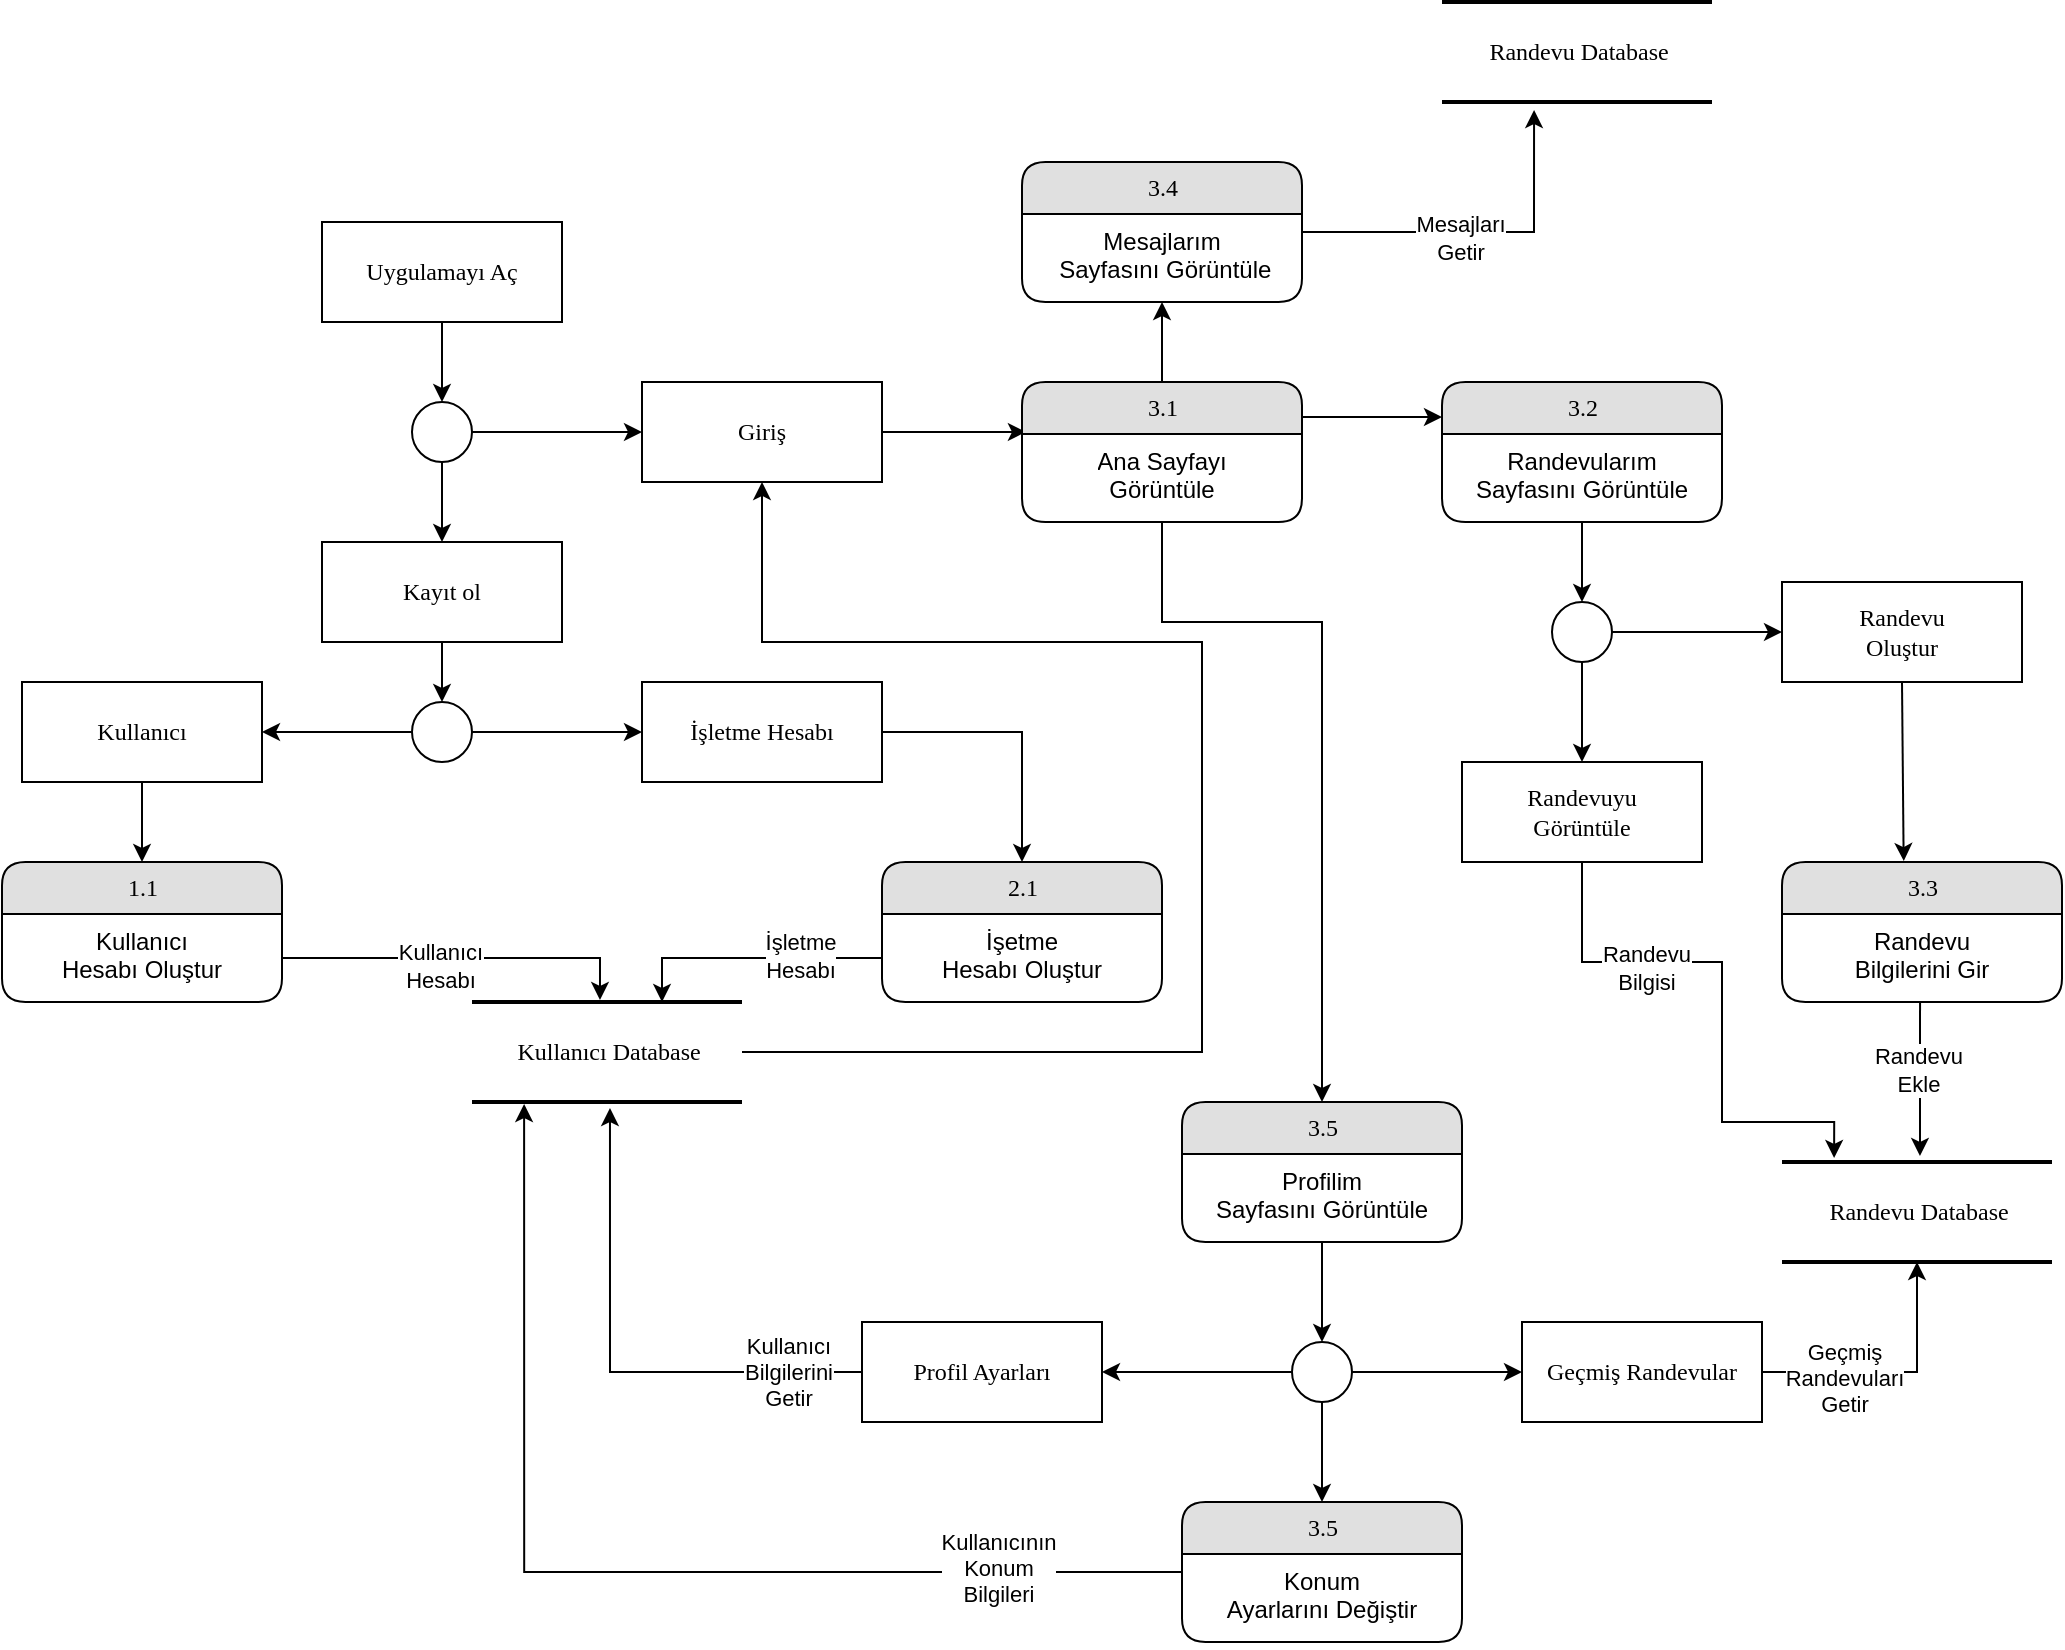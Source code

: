 <mxfile version="20.7.4" type="github">
  <diagram name="Page-1" id="52a04d89-c75d-2922-d76d-85b35f80e030">
    <mxGraphModel dx="1363" dy="964" grid="1" gridSize="10" guides="1" tooltips="1" connect="1" arrows="1" fold="1" page="1" pageScale="1" pageWidth="1100" pageHeight="850" background="none" math="0" shadow="0">
      <root>
        <mxCell id="0" />
        <mxCell id="1" parent="0" />
        <mxCell id="FTzTcHcbSiRd5QsFJjlT-3" style="edgeStyle=orthogonalEdgeStyle;rounded=0;jumpStyle=arc;orthogonalLoop=1;jettySize=auto;html=1;entryX=0.5;entryY=0;entryDx=0;entryDy=0;" edge="1" parent="1" source="FTzTcHcbSiRd5QsFJjlT-1" target="FTzTcHcbSiRd5QsFJjlT-2">
          <mxGeometry relative="1" as="geometry" />
        </mxCell>
        <mxCell id="FTzTcHcbSiRd5QsFJjlT-1" value="Kayıt ol" style="whiteSpace=wrap;html=1;rounded=0;shadow=0;comic=0;labelBackgroundColor=none;strokeWidth=1;fontFamily=Verdana;fontSize=12;align=center;" vertex="1" parent="1">
          <mxGeometry x="160" y="280" width="120" height="50" as="geometry" />
        </mxCell>
        <mxCell id="FTzTcHcbSiRd5QsFJjlT-5" style="edgeStyle=orthogonalEdgeStyle;rounded=0;jumpStyle=arc;orthogonalLoop=1;jettySize=auto;html=1;entryX=0;entryY=0.5;entryDx=0;entryDy=0;" edge="1" parent="1" source="FTzTcHcbSiRd5QsFJjlT-2" target="FTzTcHcbSiRd5QsFJjlT-4">
          <mxGeometry relative="1" as="geometry" />
        </mxCell>
        <mxCell id="FTzTcHcbSiRd5QsFJjlT-7" style="edgeStyle=orthogonalEdgeStyle;rounded=0;jumpStyle=arc;orthogonalLoop=1;jettySize=auto;html=1;entryX=1;entryY=0.5;entryDx=0;entryDy=0;" edge="1" parent="1" source="FTzTcHcbSiRd5QsFJjlT-2" target="FTzTcHcbSiRd5QsFJjlT-6">
          <mxGeometry relative="1" as="geometry" />
        </mxCell>
        <mxCell id="FTzTcHcbSiRd5QsFJjlT-2" value="" style="ellipse;whiteSpace=wrap;html=1;rounded=1;shadow=0;comic=0;labelBackgroundColor=none;strokeWidth=1;fontFamily=Verdana;fontSize=12;align=center;" vertex="1" parent="1">
          <mxGeometry x="205" y="360" width="30" height="30" as="geometry" />
        </mxCell>
        <mxCell id="FTzTcHcbSiRd5QsFJjlT-24" style="edgeStyle=orthogonalEdgeStyle;rounded=0;jumpStyle=arc;orthogonalLoop=1;jettySize=auto;html=1;entryX=0.5;entryY=0;entryDx=0;entryDy=0;exitX=1;exitY=0.5;exitDx=0;exitDy=0;" edge="1" parent="1" source="FTzTcHcbSiRd5QsFJjlT-4" target="FTzTcHcbSiRd5QsFJjlT-22">
          <mxGeometry relative="1" as="geometry" />
        </mxCell>
        <mxCell id="FTzTcHcbSiRd5QsFJjlT-4" value="İşletme Hesabı" style="whiteSpace=wrap;html=1;rounded=0;shadow=0;comic=0;labelBackgroundColor=none;strokeWidth=1;fontFamily=Verdana;fontSize=12;align=center;" vertex="1" parent="1">
          <mxGeometry x="320" y="350" width="120" height="50" as="geometry" />
        </mxCell>
        <mxCell id="FTzTcHcbSiRd5QsFJjlT-11" style="edgeStyle=orthogonalEdgeStyle;rounded=0;jumpStyle=arc;orthogonalLoop=1;jettySize=auto;html=1;entryX=0.5;entryY=0;entryDx=0;entryDy=0;" edge="1" parent="1" source="FTzTcHcbSiRd5QsFJjlT-6" target="FTzTcHcbSiRd5QsFJjlT-9">
          <mxGeometry relative="1" as="geometry" />
        </mxCell>
        <mxCell id="FTzTcHcbSiRd5QsFJjlT-6" value="Kullanıcı" style="whiteSpace=wrap;html=1;rounded=0;shadow=0;comic=0;labelBackgroundColor=none;strokeWidth=1;fontFamily=Verdana;fontSize=12;align=center;" vertex="1" parent="1">
          <mxGeometry x="10" y="350" width="120" height="50" as="geometry" />
        </mxCell>
        <mxCell id="FTzTcHcbSiRd5QsFJjlT-9" value="1.1" style="swimlane;html=1;fontStyle=0;childLayout=stackLayout;horizontal=1;startSize=26;fillColor=#e0e0e0;horizontalStack=0;resizeParent=1;resizeLast=0;collapsible=1;marginBottom=0;swimlaneFillColor=#ffffff;align=center;rounded=1;shadow=0;comic=0;labelBackgroundColor=none;strokeWidth=1;fontFamily=Verdana;fontSize=12" vertex="1" parent="1">
          <mxGeometry y="440" width="140" height="70" as="geometry" />
        </mxCell>
        <mxCell id="FTzTcHcbSiRd5QsFJjlT-10" value="Kullanıcı&lt;br&gt;Hesabı Oluştur" style="text;html=1;strokeColor=none;fillColor=none;spacingLeft=4;spacingRight=4;whiteSpace=wrap;overflow=hidden;rotatable=0;points=[[0,0.5],[1,0.5]];portConstraint=eastwest;align=center;" vertex="1" parent="FTzTcHcbSiRd5QsFJjlT-9">
          <mxGeometry y="26" width="140" height="44" as="geometry" />
        </mxCell>
        <mxCell id="FTzTcHcbSiRd5QsFJjlT-14" style="edgeStyle=orthogonalEdgeStyle;rounded=0;jumpStyle=arc;orthogonalLoop=1;jettySize=auto;html=1;entryX=0.5;entryY=0;entryDx=0;entryDy=0;" edge="1" parent="1" source="FTzTcHcbSiRd5QsFJjlT-12" target="FTzTcHcbSiRd5QsFJjlT-13">
          <mxGeometry relative="1" as="geometry" />
        </mxCell>
        <mxCell id="FTzTcHcbSiRd5QsFJjlT-12" value="Uygulamayı Aç" style="whiteSpace=wrap;html=1;rounded=0;shadow=0;comic=0;labelBackgroundColor=none;strokeWidth=1;fontFamily=Verdana;fontSize=12;align=center;" vertex="1" parent="1">
          <mxGeometry x="160" y="120" width="120" height="50" as="geometry" />
        </mxCell>
        <mxCell id="FTzTcHcbSiRd5QsFJjlT-15" style="edgeStyle=orthogonalEdgeStyle;rounded=0;jumpStyle=arc;orthogonalLoop=1;jettySize=auto;html=1;entryX=0.5;entryY=0;entryDx=0;entryDy=0;" edge="1" parent="1" source="FTzTcHcbSiRd5QsFJjlT-13" target="FTzTcHcbSiRd5QsFJjlT-1">
          <mxGeometry relative="1" as="geometry" />
        </mxCell>
        <mxCell id="FTzTcHcbSiRd5QsFJjlT-16" style="edgeStyle=orthogonalEdgeStyle;rounded=0;jumpStyle=arc;orthogonalLoop=1;jettySize=auto;html=1;entryX=0;entryY=0.5;entryDx=0;entryDy=0;" edge="1" parent="1" source="FTzTcHcbSiRd5QsFJjlT-13" target="FTzTcHcbSiRd5QsFJjlT-18">
          <mxGeometry relative="1" as="geometry">
            <mxPoint x="340" y="225" as="targetPoint" />
          </mxGeometry>
        </mxCell>
        <mxCell id="FTzTcHcbSiRd5QsFJjlT-13" value="" style="ellipse;whiteSpace=wrap;html=1;rounded=1;shadow=0;comic=0;labelBackgroundColor=none;strokeWidth=1;fontFamily=Verdana;fontSize=12;align=center;" vertex="1" parent="1">
          <mxGeometry x="205" y="210" width="30" height="30" as="geometry" />
        </mxCell>
        <mxCell id="FTzTcHcbSiRd5QsFJjlT-17" value="Kayıt ol" style="whiteSpace=wrap;html=1;rounded=0;shadow=0;comic=0;labelBackgroundColor=none;strokeWidth=1;fontFamily=Verdana;fontSize=12;align=center;" vertex="1" parent="1">
          <mxGeometry x="160" y="280" width="120" height="50" as="geometry" />
        </mxCell>
        <mxCell id="FTzTcHcbSiRd5QsFJjlT-30" style="edgeStyle=orthogonalEdgeStyle;rounded=0;jumpStyle=arc;orthogonalLoop=1;jettySize=auto;html=1;entryX=0.014;entryY=0.357;entryDx=0;entryDy=0;entryPerimeter=0;" edge="1" parent="1" source="FTzTcHcbSiRd5QsFJjlT-18" target="FTzTcHcbSiRd5QsFJjlT-28">
          <mxGeometry relative="1" as="geometry" />
        </mxCell>
        <mxCell id="FTzTcHcbSiRd5QsFJjlT-18" value="Giriş" style="whiteSpace=wrap;html=1;rounded=0;shadow=0;comic=0;labelBackgroundColor=none;strokeWidth=1;fontFamily=Verdana;fontSize=12;align=center;" vertex="1" parent="1">
          <mxGeometry x="320" y="200" width="120" height="50" as="geometry" />
        </mxCell>
        <mxCell id="FTzTcHcbSiRd5QsFJjlT-46" style="edgeStyle=orthogonalEdgeStyle;rounded=0;jumpStyle=arc;orthogonalLoop=1;jettySize=auto;html=1;entryX=0.5;entryY=1;entryDx=0;entryDy=0;" edge="1" parent="1" source="FTzTcHcbSiRd5QsFJjlT-19" target="FTzTcHcbSiRd5QsFJjlT-18">
          <mxGeometry relative="1" as="geometry">
            <Array as="points">
              <mxPoint x="600" y="535" />
              <mxPoint x="600" y="330" />
              <mxPoint x="380" y="330" />
            </Array>
          </mxGeometry>
        </mxCell>
        <mxCell id="FTzTcHcbSiRd5QsFJjlT-19" value="Kullanıcı Database" style="html=1;rounded=0;shadow=0;comic=0;labelBackgroundColor=none;strokeWidth=2;fontFamily=Verdana;fontSize=12;align=center;shape=mxgraph.ios7ui.horLines;" vertex="1" parent="1">
          <mxGeometry x="235" y="510" width="135" height="50" as="geometry" />
        </mxCell>
        <mxCell id="FTzTcHcbSiRd5QsFJjlT-20" style="edgeStyle=orthogonalEdgeStyle;rounded=0;jumpStyle=arc;orthogonalLoop=1;jettySize=auto;html=1;entryX=0.474;entryY=-0.02;entryDx=0;entryDy=0;entryPerimeter=0;" edge="1" parent="1" source="FTzTcHcbSiRd5QsFJjlT-10" target="FTzTcHcbSiRd5QsFJjlT-19">
          <mxGeometry relative="1" as="geometry" />
        </mxCell>
        <mxCell id="FTzTcHcbSiRd5QsFJjlT-45" value="Kullanıcı &lt;br&gt;Hesabı" style="edgeLabel;html=1;align=center;verticalAlign=middle;resizable=0;points=[];" vertex="1" connectable="0" parent="FTzTcHcbSiRd5QsFJjlT-20">
          <mxGeometry x="-0.126" y="-4" relative="1" as="geometry">
            <mxPoint as="offset" />
          </mxGeometry>
        </mxCell>
        <mxCell id="FTzTcHcbSiRd5QsFJjlT-22" value="2.1" style="swimlane;html=1;fontStyle=0;childLayout=stackLayout;horizontal=1;startSize=26;fillColor=#e0e0e0;horizontalStack=0;resizeParent=1;resizeLast=0;collapsible=1;marginBottom=0;swimlaneFillColor=#ffffff;align=center;rounded=1;shadow=0;comic=0;labelBackgroundColor=none;strokeWidth=1;fontFamily=Verdana;fontSize=12" vertex="1" parent="1">
          <mxGeometry x="440" y="440" width="140" height="70" as="geometry" />
        </mxCell>
        <mxCell id="FTzTcHcbSiRd5QsFJjlT-23" value="İşetme&lt;br&gt;Hesabı Oluştur" style="text;html=1;strokeColor=none;fillColor=none;spacingLeft=4;spacingRight=4;whiteSpace=wrap;overflow=hidden;rotatable=0;points=[[0,0.5],[1,0.5]];portConstraint=eastwest;align=center;" vertex="1" parent="FTzTcHcbSiRd5QsFJjlT-22">
          <mxGeometry y="26" width="140" height="44" as="geometry" />
        </mxCell>
        <mxCell id="FTzTcHcbSiRd5QsFJjlT-25" style="edgeStyle=orthogonalEdgeStyle;rounded=0;jumpStyle=arc;orthogonalLoop=1;jettySize=auto;html=1;" edge="1" parent="1" source="FTzTcHcbSiRd5QsFJjlT-23">
          <mxGeometry relative="1" as="geometry">
            <mxPoint x="330" y="510" as="targetPoint" />
            <Array as="points">
              <mxPoint x="330" y="488" />
            </Array>
          </mxGeometry>
        </mxCell>
        <mxCell id="FTzTcHcbSiRd5QsFJjlT-44" value="İşletme&lt;br&gt;Hesabı" style="edgeLabel;html=1;align=center;verticalAlign=middle;resizable=0;points=[];" vertex="1" connectable="0" parent="FTzTcHcbSiRd5QsFJjlT-25">
          <mxGeometry x="-0.379" y="-1" relative="1" as="geometry">
            <mxPoint as="offset" />
          </mxGeometry>
        </mxCell>
        <mxCell id="FTzTcHcbSiRd5QsFJjlT-34" style="edgeStyle=orthogonalEdgeStyle;rounded=0;jumpStyle=arc;orthogonalLoop=1;jettySize=auto;html=1;exitX=1;exitY=0.25;exitDx=0;exitDy=0;entryX=0;entryY=0.25;entryDx=0;entryDy=0;" edge="1" parent="1" source="FTzTcHcbSiRd5QsFJjlT-28" target="FTzTcHcbSiRd5QsFJjlT-31">
          <mxGeometry relative="1" as="geometry" />
        </mxCell>
        <mxCell id="FTzTcHcbSiRd5QsFJjlT-57" style="edgeStyle=orthogonalEdgeStyle;rounded=0;jumpStyle=arc;orthogonalLoop=1;jettySize=auto;html=1;" edge="1" parent="1" source="FTzTcHcbSiRd5QsFJjlT-28" target="FTzTcHcbSiRd5QsFJjlT-55">
          <mxGeometry relative="1" as="geometry" />
        </mxCell>
        <mxCell id="FTzTcHcbSiRd5QsFJjlT-66" style="edgeStyle=orthogonalEdgeStyle;rounded=0;jumpStyle=arc;orthogonalLoop=1;jettySize=auto;html=1;entryX=0.5;entryY=0;entryDx=0;entryDy=0;" edge="1" parent="1" source="FTzTcHcbSiRd5QsFJjlT-28" target="FTzTcHcbSiRd5QsFJjlT-64">
          <mxGeometry relative="1" as="geometry">
            <Array as="points">
              <mxPoint x="580" y="320" />
              <mxPoint x="660" y="320" />
            </Array>
          </mxGeometry>
        </mxCell>
        <mxCell id="FTzTcHcbSiRd5QsFJjlT-28" value="3.1" style="swimlane;html=1;fontStyle=0;childLayout=stackLayout;horizontal=1;startSize=26;fillColor=#e0e0e0;horizontalStack=0;resizeParent=1;resizeLast=0;collapsible=1;marginBottom=0;swimlaneFillColor=#ffffff;align=center;rounded=1;shadow=0;comic=0;labelBackgroundColor=none;strokeWidth=1;fontFamily=Verdana;fontSize=12" vertex="1" parent="1">
          <mxGeometry x="510" y="200" width="140" height="70" as="geometry" />
        </mxCell>
        <mxCell id="FTzTcHcbSiRd5QsFJjlT-29" value="Ana Sayfayı &lt;br&gt;Görüntüle" style="text;html=1;strokeColor=none;fillColor=none;spacingLeft=4;spacingRight=4;whiteSpace=wrap;overflow=hidden;rotatable=0;points=[[0,0.5],[1,0.5]];portConstraint=eastwest;align=center;" vertex="1" parent="FTzTcHcbSiRd5QsFJjlT-28">
          <mxGeometry y="26" width="140" height="44" as="geometry" />
        </mxCell>
        <mxCell id="FTzTcHcbSiRd5QsFJjlT-37" style="edgeStyle=orthogonalEdgeStyle;rounded=0;jumpStyle=arc;orthogonalLoop=1;jettySize=auto;html=1;entryX=0.5;entryY=0;entryDx=0;entryDy=0;" edge="1" parent="1" source="FTzTcHcbSiRd5QsFJjlT-31" target="FTzTcHcbSiRd5QsFJjlT-38">
          <mxGeometry relative="1" as="geometry">
            <mxPoint x="790" y="330" as="targetPoint" />
          </mxGeometry>
        </mxCell>
        <mxCell id="FTzTcHcbSiRd5QsFJjlT-31" value="3.2" style="swimlane;html=1;fontStyle=0;childLayout=stackLayout;horizontal=1;startSize=26;fillColor=#e0e0e0;horizontalStack=0;resizeParent=1;resizeLast=0;collapsible=1;marginBottom=0;swimlaneFillColor=#ffffff;align=center;rounded=1;shadow=0;comic=0;labelBackgroundColor=none;strokeWidth=1;fontFamily=Verdana;fontSize=12" vertex="1" parent="1">
          <mxGeometry x="720" y="200" width="140" height="70" as="geometry" />
        </mxCell>
        <mxCell id="FTzTcHcbSiRd5QsFJjlT-32" value="Randevularım &lt;br&gt;Sayfasını&amp;nbsp;Görüntüle" style="text;html=1;strokeColor=none;fillColor=none;spacingLeft=4;spacingRight=4;whiteSpace=wrap;overflow=hidden;rotatable=0;points=[[0,0.5],[1,0.5]];portConstraint=eastwest;align=center;" vertex="1" parent="FTzTcHcbSiRd5QsFJjlT-31">
          <mxGeometry y="26" width="140" height="44" as="geometry" />
        </mxCell>
        <mxCell id="FTzTcHcbSiRd5QsFJjlT-41" style="edgeStyle=orthogonalEdgeStyle;rounded=0;jumpStyle=arc;orthogonalLoop=1;jettySize=auto;html=1;entryX=0.5;entryY=0;entryDx=0;entryDy=0;" edge="1" parent="1" source="FTzTcHcbSiRd5QsFJjlT-38" target="FTzTcHcbSiRd5QsFJjlT-40">
          <mxGeometry relative="1" as="geometry" />
        </mxCell>
        <mxCell id="FTzTcHcbSiRd5QsFJjlT-42" style="edgeStyle=orthogonalEdgeStyle;rounded=0;jumpStyle=arc;orthogonalLoop=1;jettySize=auto;html=1;entryX=0;entryY=0.5;entryDx=0;entryDy=0;" edge="1" parent="1" source="FTzTcHcbSiRd5QsFJjlT-38" target="FTzTcHcbSiRd5QsFJjlT-43">
          <mxGeometry relative="1" as="geometry">
            <mxPoint x="890" y="325" as="targetPoint" />
          </mxGeometry>
        </mxCell>
        <mxCell id="FTzTcHcbSiRd5QsFJjlT-38" value="" style="ellipse;whiteSpace=wrap;html=1;rounded=1;shadow=0;comic=0;labelBackgroundColor=none;strokeWidth=1;fontFamily=Verdana;fontSize=12;align=center;" vertex="1" parent="1">
          <mxGeometry x="775" y="310" width="30" height="30" as="geometry" />
        </mxCell>
        <mxCell id="FTzTcHcbSiRd5QsFJjlT-49" style="edgeStyle=orthogonalEdgeStyle;rounded=0;jumpStyle=arc;orthogonalLoop=1;jettySize=auto;html=1;entryX=0.193;entryY=-0.04;entryDx=0;entryDy=0;entryPerimeter=0;" edge="1" parent="1" source="FTzTcHcbSiRd5QsFJjlT-40" target="FTzTcHcbSiRd5QsFJjlT-47">
          <mxGeometry relative="1" as="geometry">
            <Array as="points">
              <mxPoint x="790" y="490" />
              <mxPoint x="860" y="490" />
              <mxPoint x="860" y="570" />
              <mxPoint x="916" y="570" />
            </Array>
          </mxGeometry>
        </mxCell>
        <mxCell id="FTzTcHcbSiRd5QsFJjlT-50" value="Randevu&lt;br&gt;Bilgisi" style="edgeLabel;html=1;align=center;verticalAlign=middle;resizable=0;points=[];" vertex="1" connectable="0" parent="FTzTcHcbSiRd5QsFJjlT-49">
          <mxGeometry x="-0.406" y="-3" relative="1" as="geometry">
            <mxPoint as="offset" />
          </mxGeometry>
        </mxCell>
        <mxCell id="FTzTcHcbSiRd5QsFJjlT-40" value="Randevuyu&lt;br&gt;Görüntüle" style="whiteSpace=wrap;html=1;rounded=0;shadow=0;comic=0;labelBackgroundColor=none;strokeWidth=1;fontFamily=Verdana;fontSize=12;align=center;" vertex="1" parent="1">
          <mxGeometry x="730" y="390" width="120" height="50" as="geometry" />
        </mxCell>
        <mxCell id="FTzTcHcbSiRd5QsFJjlT-48" style="edgeStyle=orthogonalEdgeStyle;rounded=0;jumpStyle=arc;orthogonalLoop=1;jettySize=auto;html=1;entryX=0.511;entryY=-0.06;entryDx=0;entryDy=0;entryPerimeter=0;exitX=0.493;exitY=1;exitDx=0;exitDy=0;exitPerimeter=0;" edge="1" parent="1" source="FTzTcHcbSiRd5QsFJjlT-53" target="FTzTcHcbSiRd5QsFJjlT-47">
          <mxGeometry relative="1" as="geometry" />
        </mxCell>
        <mxCell id="FTzTcHcbSiRd5QsFJjlT-51" value="Randevu&lt;br&gt;Ekle" style="edgeLabel;html=1;align=center;verticalAlign=middle;resizable=0;points=[];" vertex="1" connectable="0" parent="FTzTcHcbSiRd5QsFJjlT-48">
          <mxGeometry x="-0.111" y="-1" relative="1" as="geometry">
            <mxPoint as="offset" />
          </mxGeometry>
        </mxCell>
        <mxCell id="FTzTcHcbSiRd5QsFJjlT-54" style="edgeStyle=orthogonalEdgeStyle;rounded=0;jumpStyle=arc;orthogonalLoop=1;jettySize=auto;html=1;entryX=0.435;entryY=-0.007;entryDx=0;entryDy=0;entryPerimeter=0;" edge="1" parent="1" source="FTzTcHcbSiRd5QsFJjlT-43" target="FTzTcHcbSiRd5QsFJjlT-52">
          <mxGeometry relative="1" as="geometry">
            <Array as="points" />
          </mxGeometry>
        </mxCell>
        <mxCell id="FTzTcHcbSiRd5QsFJjlT-43" value="Randevu &lt;br&gt;Oluştur" style="whiteSpace=wrap;html=1;rounded=0;shadow=0;comic=0;labelBackgroundColor=none;strokeWidth=1;fontFamily=Verdana;fontSize=12;align=center;" vertex="1" parent="1">
          <mxGeometry x="890" y="300" width="120" height="50" as="geometry" />
        </mxCell>
        <mxCell id="FTzTcHcbSiRd5QsFJjlT-47" value="Randevu Database" style="html=1;rounded=0;shadow=0;comic=0;labelBackgroundColor=none;strokeWidth=2;fontFamily=Verdana;fontSize=12;align=center;shape=mxgraph.ios7ui.horLines;" vertex="1" parent="1">
          <mxGeometry x="890" y="590" width="135" height="50" as="geometry" />
        </mxCell>
        <mxCell id="FTzTcHcbSiRd5QsFJjlT-52" value="3.3" style="swimlane;html=1;fontStyle=0;childLayout=stackLayout;horizontal=1;startSize=26;fillColor=#e0e0e0;horizontalStack=0;resizeParent=1;resizeLast=0;collapsible=1;marginBottom=0;swimlaneFillColor=#ffffff;align=center;rounded=1;shadow=0;comic=0;labelBackgroundColor=none;strokeWidth=1;fontFamily=Verdana;fontSize=12" vertex="1" parent="1">
          <mxGeometry x="890" y="440" width="140" height="70" as="geometry" />
        </mxCell>
        <mxCell id="FTzTcHcbSiRd5QsFJjlT-53" value="Randevu &lt;br&gt;Bilgilerini Gir" style="text;html=1;strokeColor=none;fillColor=none;spacingLeft=4;spacingRight=4;whiteSpace=wrap;overflow=hidden;rotatable=0;points=[[0,0.5],[1,0.5]];portConstraint=eastwest;align=center;" vertex="1" parent="FTzTcHcbSiRd5QsFJjlT-52">
          <mxGeometry y="26" width="140" height="44" as="geometry" />
        </mxCell>
        <mxCell id="FTzTcHcbSiRd5QsFJjlT-62" style="edgeStyle=orthogonalEdgeStyle;rounded=0;jumpStyle=arc;orthogonalLoop=1;jettySize=auto;html=1;entryX=0.341;entryY=1.08;entryDx=0;entryDy=0;entryPerimeter=0;" edge="1" parent="1" source="FTzTcHcbSiRd5QsFJjlT-55" target="FTzTcHcbSiRd5QsFJjlT-59">
          <mxGeometry relative="1" as="geometry" />
        </mxCell>
        <mxCell id="FTzTcHcbSiRd5QsFJjlT-63" value="Mesajları&lt;br&gt;Getir" style="edgeLabel;html=1;align=center;verticalAlign=middle;resizable=0;points=[];" vertex="1" connectable="0" parent="FTzTcHcbSiRd5QsFJjlT-62">
          <mxGeometry x="-0.112" y="-3" relative="1" as="geometry">
            <mxPoint as="offset" />
          </mxGeometry>
        </mxCell>
        <mxCell id="FTzTcHcbSiRd5QsFJjlT-55" value="3.4" style="swimlane;html=1;fontStyle=0;childLayout=stackLayout;horizontal=1;startSize=26;fillColor=#e0e0e0;horizontalStack=0;resizeParent=1;resizeLast=0;collapsible=1;marginBottom=0;swimlaneFillColor=#ffffff;align=center;rounded=1;shadow=0;comic=0;labelBackgroundColor=none;strokeWidth=1;fontFamily=Verdana;fontSize=12" vertex="1" parent="1">
          <mxGeometry x="510" y="90" width="140" height="70" as="geometry" />
        </mxCell>
        <mxCell id="FTzTcHcbSiRd5QsFJjlT-56" value="Mesajlarım&lt;br&gt;&amp;nbsp;Sayfasını&amp;nbsp;Görüntüle" style="text;html=1;strokeColor=none;fillColor=none;spacingLeft=4;spacingRight=4;whiteSpace=wrap;overflow=hidden;rotatable=0;points=[[0,0.5],[1,0.5]];portConstraint=eastwest;align=center;" vertex="1" parent="FTzTcHcbSiRd5QsFJjlT-55">
          <mxGeometry y="26" width="140" height="44" as="geometry" />
        </mxCell>
        <mxCell id="FTzTcHcbSiRd5QsFJjlT-59" value="Randevu Database" style="html=1;rounded=0;shadow=0;comic=0;labelBackgroundColor=none;strokeWidth=2;fontFamily=Verdana;fontSize=12;align=center;shape=mxgraph.ios7ui.horLines;" vertex="1" parent="1">
          <mxGeometry x="720" y="10" width="135" height="50" as="geometry" />
        </mxCell>
        <mxCell id="FTzTcHcbSiRd5QsFJjlT-68" style="edgeStyle=orthogonalEdgeStyle;rounded=0;jumpStyle=arc;orthogonalLoop=1;jettySize=auto;html=1;entryX=0.5;entryY=0;entryDx=0;entryDy=0;" edge="1" parent="1" source="FTzTcHcbSiRd5QsFJjlT-64" target="FTzTcHcbSiRd5QsFJjlT-67">
          <mxGeometry relative="1" as="geometry" />
        </mxCell>
        <mxCell id="FTzTcHcbSiRd5QsFJjlT-64" value="3.5" style="swimlane;html=1;fontStyle=0;childLayout=stackLayout;horizontal=1;startSize=26;fillColor=#e0e0e0;horizontalStack=0;resizeParent=1;resizeLast=0;collapsible=1;marginBottom=0;swimlaneFillColor=#ffffff;align=center;rounded=1;shadow=0;comic=0;labelBackgroundColor=none;strokeWidth=1;fontFamily=Verdana;fontSize=12" vertex="1" parent="1">
          <mxGeometry x="590" y="560" width="140" height="70" as="geometry" />
        </mxCell>
        <mxCell id="FTzTcHcbSiRd5QsFJjlT-65" value="Profilim&lt;br&gt;Sayfasını Görüntüle" style="text;html=1;strokeColor=none;fillColor=none;spacingLeft=4;spacingRight=4;whiteSpace=wrap;overflow=hidden;rotatable=0;points=[[0,0.5],[1,0.5]];portConstraint=eastwest;align=center;" vertex="1" parent="FTzTcHcbSiRd5QsFJjlT-64">
          <mxGeometry y="26" width="140" height="44" as="geometry" />
        </mxCell>
        <mxCell id="FTzTcHcbSiRd5QsFJjlT-71" style="edgeStyle=orthogonalEdgeStyle;rounded=0;jumpStyle=arc;orthogonalLoop=1;jettySize=auto;html=1;entryX=0;entryY=0.5;entryDx=0;entryDy=0;" edge="1" parent="1" source="FTzTcHcbSiRd5QsFJjlT-67" target="FTzTcHcbSiRd5QsFJjlT-70">
          <mxGeometry relative="1" as="geometry" />
        </mxCell>
        <mxCell id="FTzTcHcbSiRd5QsFJjlT-75" style="edgeStyle=orthogonalEdgeStyle;rounded=0;jumpStyle=arc;orthogonalLoop=1;jettySize=auto;html=1;" edge="1" parent="1" source="FTzTcHcbSiRd5QsFJjlT-67" target="FTzTcHcbSiRd5QsFJjlT-74">
          <mxGeometry relative="1" as="geometry" />
        </mxCell>
        <mxCell id="FTzTcHcbSiRd5QsFJjlT-80" style="edgeStyle=orthogonalEdgeStyle;rounded=0;jumpStyle=arc;orthogonalLoop=1;jettySize=auto;html=1;entryX=0.5;entryY=0;entryDx=0;entryDy=0;" edge="1" parent="1" source="FTzTcHcbSiRd5QsFJjlT-67" target="FTzTcHcbSiRd5QsFJjlT-78">
          <mxGeometry relative="1" as="geometry" />
        </mxCell>
        <mxCell id="FTzTcHcbSiRd5QsFJjlT-67" value="" style="ellipse;whiteSpace=wrap;html=1;rounded=1;shadow=0;comic=0;labelBackgroundColor=none;strokeWidth=1;fontFamily=Verdana;fontSize=12;align=center;" vertex="1" parent="1">
          <mxGeometry x="645" y="680" width="30" height="30" as="geometry" />
        </mxCell>
        <mxCell id="FTzTcHcbSiRd5QsFJjlT-72" style="edgeStyle=orthogonalEdgeStyle;rounded=0;jumpStyle=arc;orthogonalLoop=1;jettySize=auto;html=1;" edge="1" parent="1" source="FTzTcHcbSiRd5QsFJjlT-70" target="FTzTcHcbSiRd5QsFJjlT-47">
          <mxGeometry relative="1" as="geometry" />
        </mxCell>
        <mxCell id="FTzTcHcbSiRd5QsFJjlT-73" value="Geçmiş &lt;br&gt;Randevuları&lt;br&gt;Getir" style="edgeLabel;html=1;align=center;verticalAlign=middle;resizable=0;points=[];" vertex="1" connectable="0" parent="FTzTcHcbSiRd5QsFJjlT-72">
          <mxGeometry x="-0.386" y="-3" relative="1" as="geometry">
            <mxPoint as="offset" />
          </mxGeometry>
        </mxCell>
        <mxCell id="FTzTcHcbSiRd5QsFJjlT-70" value="Geçmiş Randevular" style="whiteSpace=wrap;html=1;rounded=0;shadow=0;comic=0;labelBackgroundColor=none;strokeWidth=1;fontFamily=Verdana;fontSize=12;align=center;" vertex="1" parent="1">
          <mxGeometry x="760" y="670" width="120" height="50" as="geometry" />
        </mxCell>
        <mxCell id="FTzTcHcbSiRd5QsFJjlT-76" style="edgeStyle=orthogonalEdgeStyle;rounded=0;jumpStyle=arc;orthogonalLoop=1;jettySize=auto;html=1;entryX=0.511;entryY=1.06;entryDx=0;entryDy=0;entryPerimeter=0;" edge="1" parent="1" source="FTzTcHcbSiRd5QsFJjlT-74" target="FTzTcHcbSiRd5QsFJjlT-19">
          <mxGeometry relative="1" as="geometry" />
        </mxCell>
        <mxCell id="FTzTcHcbSiRd5QsFJjlT-77" value="Kullanıcı&lt;br&gt;Bilgilerini&lt;br&gt;Getir" style="edgeLabel;html=1;align=center;verticalAlign=middle;resizable=0;points=[];" vertex="1" connectable="0" parent="FTzTcHcbSiRd5QsFJjlT-76">
          <mxGeometry x="-0.713" relative="1" as="geometry">
            <mxPoint as="offset" />
          </mxGeometry>
        </mxCell>
        <mxCell id="FTzTcHcbSiRd5QsFJjlT-74" value="Profil Ayarları" style="whiteSpace=wrap;html=1;rounded=0;shadow=0;comic=0;labelBackgroundColor=none;strokeWidth=1;fontFamily=Verdana;fontSize=12;align=center;" vertex="1" parent="1">
          <mxGeometry x="430" y="670" width="120" height="50" as="geometry" />
        </mxCell>
        <mxCell id="FTzTcHcbSiRd5QsFJjlT-81" style="edgeStyle=orthogonalEdgeStyle;rounded=0;jumpStyle=arc;orthogonalLoop=1;jettySize=auto;html=1;entryX=0.193;entryY=1.02;entryDx=0;entryDy=0;entryPerimeter=0;" edge="1" parent="1" source="FTzTcHcbSiRd5QsFJjlT-78" target="FTzTcHcbSiRd5QsFJjlT-19">
          <mxGeometry relative="1" as="geometry" />
        </mxCell>
        <mxCell id="FTzTcHcbSiRd5QsFJjlT-82" value="Kullanıcının&lt;br&gt;Konum&lt;br&gt;Bilgileri" style="edgeLabel;html=1;align=center;verticalAlign=middle;resizable=0;points=[];" vertex="1" connectable="0" parent="FTzTcHcbSiRd5QsFJjlT-81">
          <mxGeometry x="-0.673" y="-2" relative="1" as="geometry">
            <mxPoint as="offset" />
          </mxGeometry>
        </mxCell>
        <mxCell id="FTzTcHcbSiRd5QsFJjlT-78" value="3.5" style="swimlane;html=1;fontStyle=0;childLayout=stackLayout;horizontal=1;startSize=26;fillColor=#e0e0e0;horizontalStack=0;resizeParent=1;resizeLast=0;collapsible=1;marginBottom=0;swimlaneFillColor=#ffffff;align=center;rounded=1;shadow=0;comic=0;labelBackgroundColor=none;strokeWidth=1;fontFamily=Verdana;fontSize=12" vertex="1" parent="1">
          <mxGeometry x="590" y="760" width="140" height="70" as="geometry" />
        </mxCell>
        <mxCell id="FTzTcHcbSiRd5QsFJjlT-79" value="Konum&lt;br&gt;Ayarlarını Değiştir" style="text;html=1;strokeColor=none;fillColor=none;spacingLeft=4;spacingRight=4;whiteSpace=wrap;overflow=hidden;rotatable=0;points=[[0,0.5],[1,0.5]];portConstraint=eastwest;align=center;" vertex="1" parent="FTzTcHcbSiRd5QsFJjlT-78">
          <mxGeometry y="26" width="140" height="44" as="geometry" />
        </mxCell>
      </root>
    </mxGraphModel>
  </diagram>
</mxfile>
